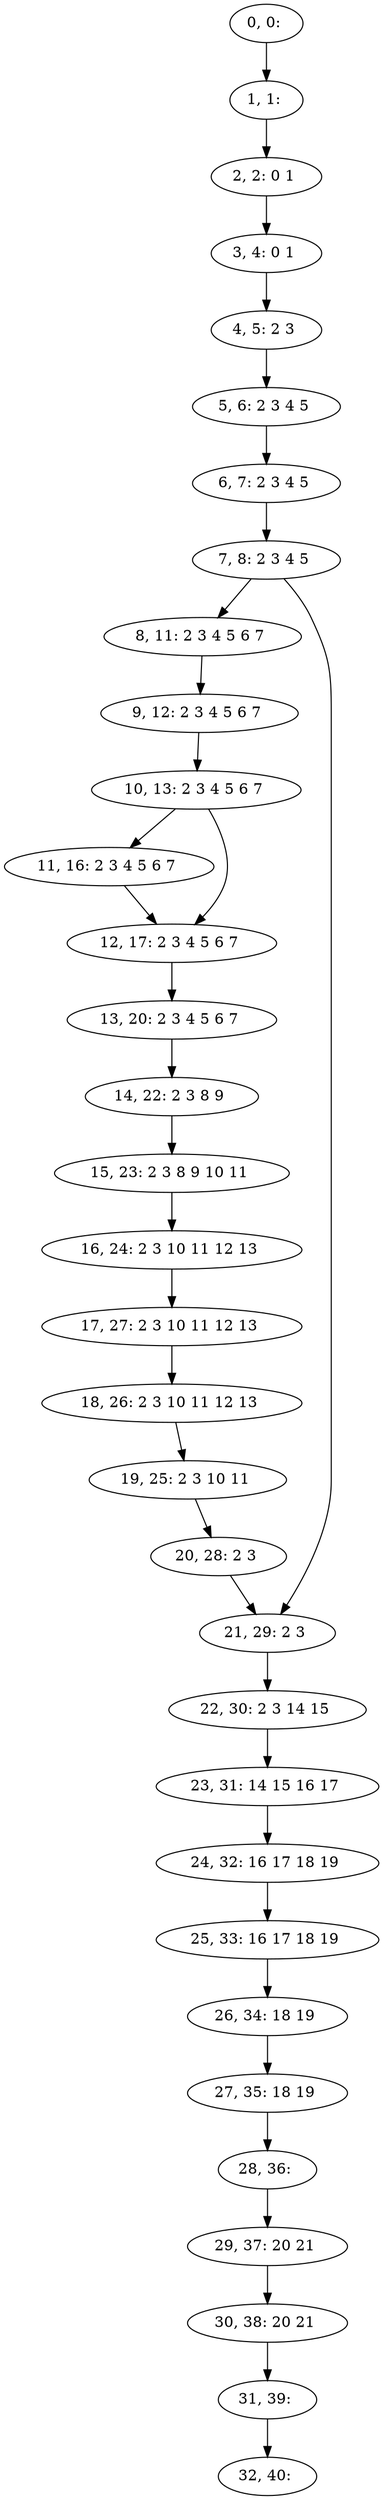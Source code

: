 digraph G {
0[label="0, 0: "];
1[label="1, 1: "];
2[label="2, 2: 0 1 "];
3[label="3, 4: 0 1 "];
4[label="4, 5: 2 3 "];
5[label="5, 6: 2 3 4 5 "];
6[label="6, 7: 2 3 4 5 "];
7[label="7, 8: 2 3 4 5 "];
8[label="8, 11: 2 3 4 5 6 7 "];
9[label="9, 12: 2 3 4 5 6 7 "];
10[label="10, 13: 2 3 4 5 6 7 "];
11[label="11, 16: 2 3 4 5 6 7 "];
12[label="12, 17: 2 3 4 5 6 7 "];
13[label="13, 20: 2 3 4 5 6 7 "];
14[label="14, 22: 2 3 8 9 "];
15[label="15, 23: 2 3 8 9 10 11 "];
16[label="16, 24: 2 3 10 11 12 13 "];
17[label="17, 27: 2 3 10 11 12 13 "];
18[label="18, 26: 2 3 10 11 12 13 "];
19[label="19, 25: 2 3 10 11 "];
20[label="20, 28: 2 3 "];
21[label="21, 29: 2 3 "];
22[label="22, 30: 2 3 14 15 "];
23[label="23, 31: 14 15 16 17 "];
24[label="24, 32: 16 17 18 19 "];
25[label="25, 33: 16 17 18 19 "];
26[label="26, 34: 18 19 "];
27[label="27, 35: 18 19 "];
28[label="28, 36: "];
29[label="29, 37: 20 21 "];
30[label="30, 38: 20 21 "];
31[label="31, 39: "];
32[label="32, 40: "];
0->1 ;
1->2 ;
2->3 ;
3->4 ;
4->5 ;
5->6 ;
6->7 ;
7->8 ;
7->21 ;
8->9 ;
9->10 ;
10->11 ;
10->12 ;
11->12 ;
12->13 ;
13->14 ;
14->15 ;
15->16 ;
16->17 ;
17->18 ;
18->19 ;
19->20 ;
20->21 ;
21->22 ;
22->23 ;
23->24 ;
24->25 ;
25->26 ;
26->27 ;
27->28 ;
28->29 ;
29->30 ;
30->31 ;
31->32 ;
}
